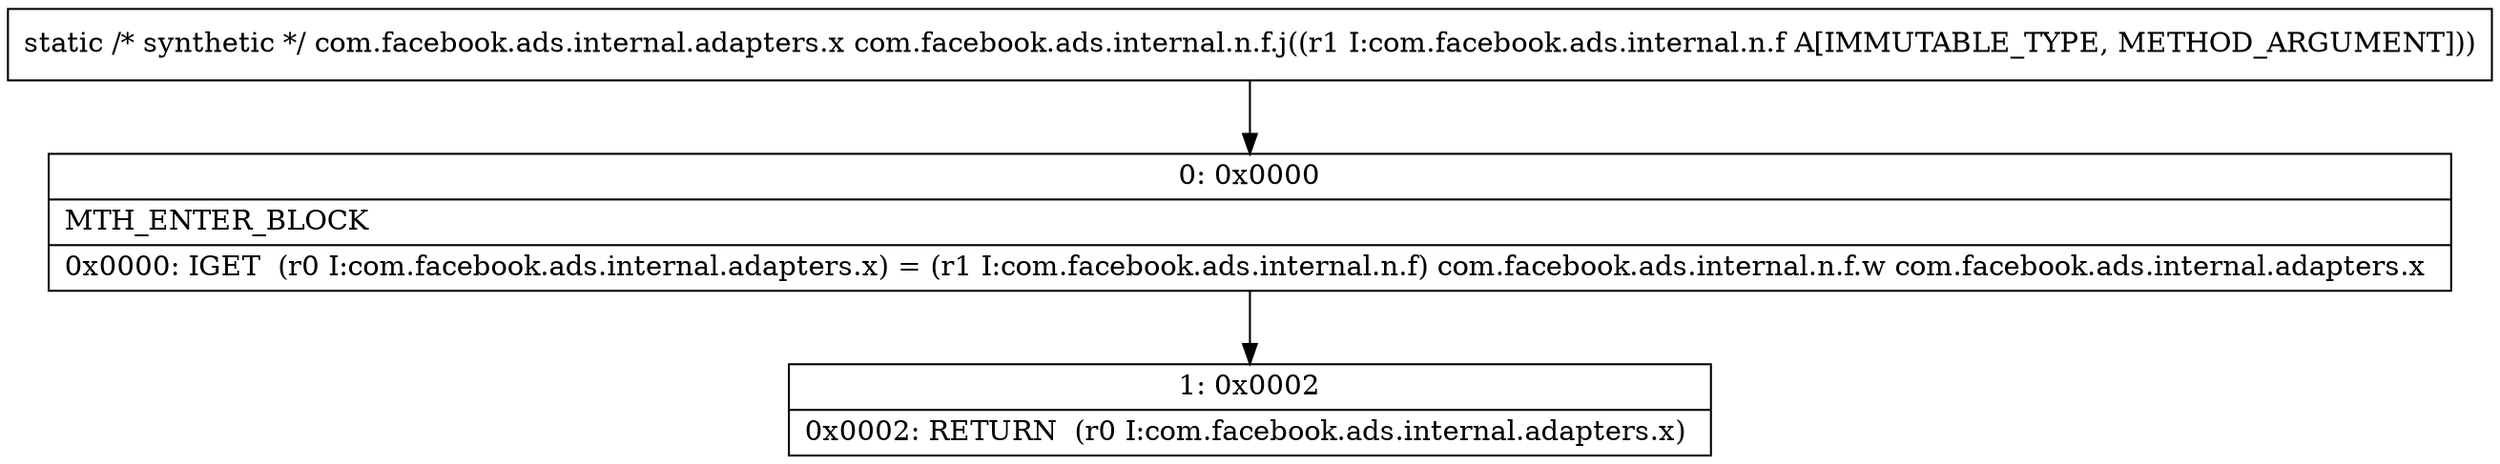 digraph "CFG forcom.facebook.ads.internal.n.f.j(Lcom\/facebook\/ads\/internal\/n\/f;)Lcom\/facebook\/ads\/internal\/adapters\/x;" {
Node_0 [shape=record,label="{0\:\ 0x0000|MTH_ENTER_BLOCK\l|0x0000: IGET  (r0 I:com.facebook.ads.internal.adapters.x) = (r1 I:com.facebook.ads.internal.n.f) com.facebook.ads.internal.n.f.w com.facebook.ads.internal.adapters.x \l}"];
Node_1 [shape=record,label="{1\:\ 0x0002|0x0002: RETURN  (r0 I:com.facebook.ads.internal.adapters.x) \l}"];
MethodNode[shape=record,label="{static \/* synthetic *\/ com.facebook.ads.internal.adapters.x com.facebook.ads.internal.n.f.j((r1 I:com.facebook.ads.internal.n.f A[IMMUTABLE_TYPE, METHOD_ARGUMENT])) }"];
MethodNode -> Node_0;
Node_0 -> Node_1;
}

